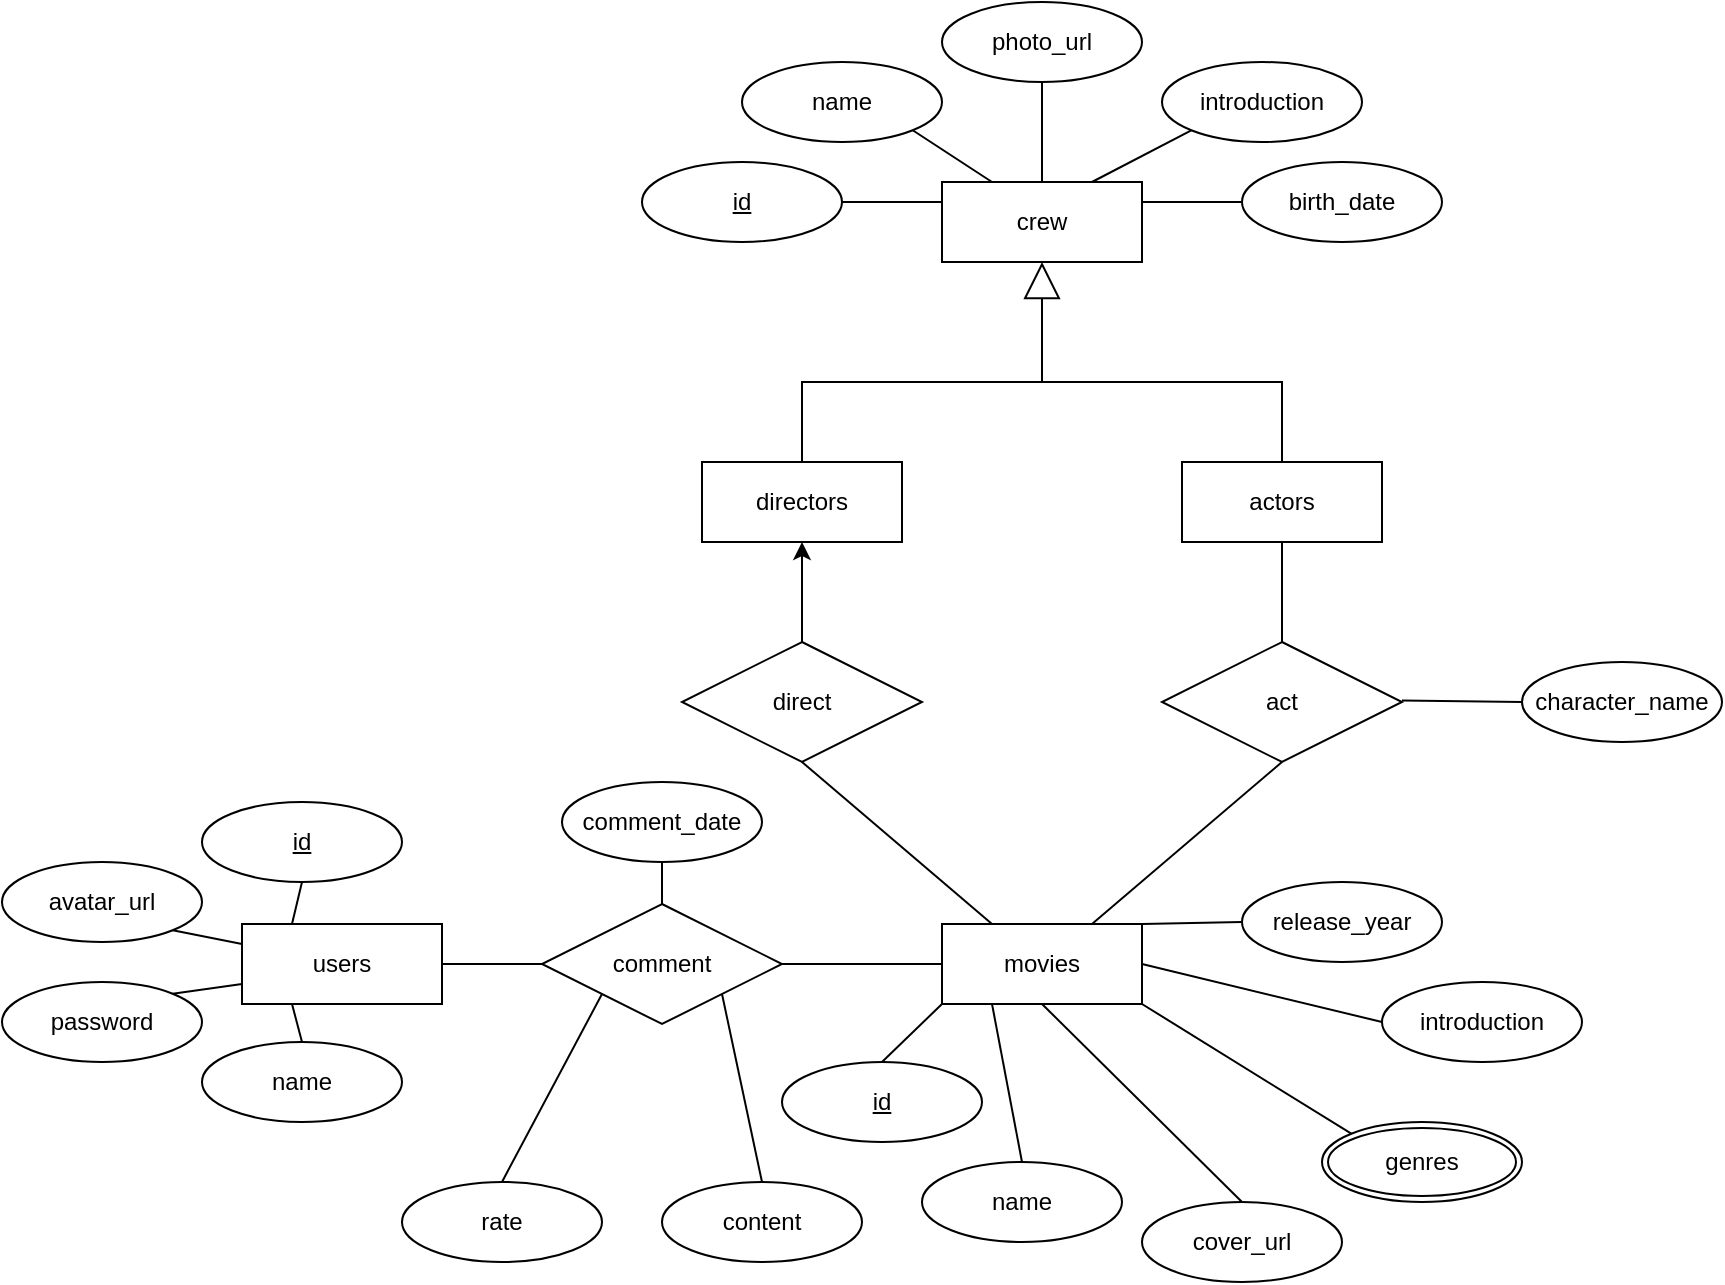 <mxfile version="13.3.9" type="device"><diagram id="QLI-mYU61tj5vZFeZUU_" name="Page-1"><mxGraphModel dx="1940" dy="2022" grid="1" gridSize="10" guides="1" tooltips="1" connect="1" arrows="1" fold="1" page="1" pageScale="1" pageWidth="827" pageHeight="1169" math="0" shadow="0"><root><mxCell id="0"/><mxCell id="1" parent="0"/><mxCell id="lXCSEs_66e95WEDMwqqf-11" value="" style="endArrow=block;endSize=16;endFill=0;html=1;entryX=0.5;entryY=1;entryDx=0;entryDy=0;" edge="1" parent="1" target="lXCSEs_66e95WEDMwqqf-38"><mxGeometry width="160" relative="1" as="geometry"><mxPoint x="320" y="10" as="sourcePoint"/><mxPoint x="320" y="-50" as="targetPoint"/></mxGeometry></mxCell><mxCell id="lXCSEs_66e95WEDMwqqf-13" value="" style="endArrow=none;html=1;rounded=0;exitX=0.5;exitY=0;exitDx=0;exitDy=0;entryX=0.5;entryY=0;entryDx=0;entryDy=0;" edge="1" parent="1" source="lXCSEs_66e95WEDMwqqf-36" target="lXCSEs_66e95WEDMwqqf-37"><mxGeometry relative="1" as="geometry"><mxPoint x="200" y="40" as="sourcePoint"/><mxPoint x="460" y="30" as="targetPoint"/><Array as="points"><mxPoint x="200" y="10"/><mxPoint x="440" y="10"/></Array></mxGeometry></mxCell><mxCell id="lXCSEs_66e95WEDMwqqf-14" value="direct" style="shape=rhombus;perimeter=rhombusPerimeter;whiteSpace=wrap;html=1;align=center;" vertex="1" parent="1"><mxGeometry x="140" y="140" width="120" height="60" as="geometry"/></mxCell><mxCell id="lXCSEs_66e95WEDMwqqf-15" value="act" style="shape=rhombus;perimeter=rhombusPerimeter;whiteSpace=wrap;html=1;align=center;" vertex="1" parent="1"><mxGeometry x="380" y="140" width="120" height="60" as="geometry"/></mxCell><mxCell id="lXCSEs_66e95WEDMwqqf-17" value="" style="endArrow=none;html=1;rounded=0;entryX=0;entryY=0.5;entryDx=0;entryDy=0;" edge="1" parent="1" target="lXCSEs_66e95WEDMwqqf-19"><mxGeometry relative="1" as="geometry"><mxPoint x="500" y="169.29" as="sourcePoint"/><mxPoint x="560" y="169" as="targetPoint"/></mxGeometry></mxCell><mxCell id="lXCSEs_66e95WEDMwqqf-19" value="character_name" style="ellipse;whiteSpace=wrap;html=1;align=center;" vertex="1" parent="1"><mxGeometry x="560" y="150" width="100" height="40" as="geometry"/></mxCell><mxCell id="lXCSEs_66e95WEDMwqqf-23" value="" style="endArrow=none;html=1;rounded=0;exitX=0.25;exitY=0;exitDx=0;exitDy=0;entryX=0.5;entryY=1;entryDx=0;entryDy=0;" edge="1" parent="1" source="lXCSEs_66e95WEDMwqqf-71" target="lXCSEs_66e95WEDMwqqf-14"><mxGeometry relative="1" as="geometry"><mxPoint x="280" y="230" as="sourcePoint"/><mxPoint x="310" y="200" as="targetPoint"/></mxGeometry></mxCell><mxCell id="lXCSEs_66e95WEDMwqqf-24" value="" style="endArrow=none;html=1;rounded=0;exitX=0.5;exitY=1;exitDx=0;exitDy=0;entryX=0.75;entryY=0;entryDx=0;entryDy=0;" edge="1" parent="1" source="lXCSEs_66e95WEDMwqqf-15" target="lXCSEs_66e95WEDMwqqf-71"><mxGeometry relative="1" as="geometry"><mxPoint x="150" y="200" as="sourcePoint"/><mxPoint x="360" y="230" as="targetPoint"/></mxGeometry></mxCell><mxCell id="lXCSEs_66e95WEDMwqqf-25" value="" style="endArrow=none;html=1;rounded=0;exitX=0.5;exitY=1;exitDx=0;exitDy=0;entryX=0.5;entryY=0;entryDx=0;entryDy=0;" edge="1" parent="1" source="lXCSEs_66e95WEDMwqqf-37" target="lXCSEs_66e95WEDMwqqf-15"><mxGeometry relative="1" as="geometry"><mxPoint x="440" y="96" as="sourcePoint"/><mxPoint x="310" y="200" as="targetPoint"/></mxGeometry></mxCell><mxCell id="lXCSEs_66e95WEDMwqqf-26" value="" style="endArrow=classic;html=1;entryX=0.5;entryY=1;entryDx=0;entryDy=0;exitX=0.5;exitY=0;exitDx=0;exitDy=0;" edge="1" parent="1" source="lXCSEs_66e95WEDMwqqf-14" target="lXCSEs_66e95WEDMwqqf-36"><mxGeometry width="50" height="50" relative="1" as="geometry"><mxPoint x="310" y="130" as="sourcePoint"/><mxPoint x="200" y="96" as="targetPoint"/></mxGeometry></mxCell><mxCell id="lXCSEs_66e95WEDMwqqf-27" value="comment" style="shape=rhombus;perimeter=rhombusPerimeter;whiteSpace=wrap;html=1;align=center;" vertex="1" parent="1"><mxGeometry x="70" y="271" width="120" height="60" as="geometry"/></mxCell><mxCell id="lXCSEs_66e95WEDMwqqf-32" value="" style="endArrow=none;html=1;exitX=0;exitY=0.5;exitDx=0;exitDy=0;entryX=1;entryY=0.5;entryDx=0;entryDy=0;" edge="1" parent="1" source="lXCSEs_66e95WEDMwqqf-27" target="lXCSEs_66e95WEDMwqqf-52"><mxGeometry width="50" height="50" relative="1" as="geometry"><mxPoint x="280" y="320" as="sourcePoint"/><mxPoint x="40" y="340" as="targetPoint"/></mxGeometry></mxCell><mxCell id="lXCSEs_66e95WEDMwqqf-34" value="comment_date" style="ellipse;whiteSpace=wrap;html=1;align=center;" vertex="1" parent="1"><mxGeometry x="80" y="210" width="100" height="40" as="geometry"/></mxCell><mxCell id="lXCSEs_66e95WEDMwqqf-35" value="" style="endArrow=none;html=1;exitX=0.5;exitY=0;exitDx=0;exitDy=0;entryX=0.5;entryY=1;entryDx=0;entryDy=0;" edge="1" parent="1" source="lXCSEs_66e95WEDMwqqf-27" target="lXCSEs_66e95WEDMwqqf-34"><mxGeometry width="50" height="50" relative="1" as="geometry"><mxPoint x="270" y="250" as="sourcePoint"/><mxPoint x="320" y="200" as="targetPoint"/></mxGeometry></mxCell><mxCell id="lXCSEs_66e95WEDMwqqf-36" value="directors" style="whiteSpace=wrap;html=1;align=center;" vertex="1" parent="1"><mxGeometry x="150" y="50" width="100" height="40" as="geometry"/></mxCell><mxCell id="lXCSEs_66e95WEDMwqqf-37" value="actors" style="whiteSpace=wrap;html=1;align=center;" vertex="1" parent="1"><mxGeometry x="390" y="50" width="100" height="40" as="geometry"/></mxCell><mxCell id="lXCSEs_66e95WEDMwqqf-38" value="crew" style="whiteSpace=wrap;html=1;align=center;" vertex="1" parent="1"><mxGeometry x="270" y="-90" width="100" height="40" as="geometry"/></mxCell><mxCell id="lXCSEs_66e95WEDMwqqf-41" value="id" style="ellipse;whiteSpace=wrap;html=1;align=center;fontStyle=4;" vertex="1" parent="1"><mxGeometry x="120" y="-100" width="100" height="40" as="geometry"/></mxCell><mxCell id="lXCSEs_66e95WEDMwqqf-42" value="name" style="ellipse;whiteSpace=wrap;html=1;align=center;" vertex="1" parent="1"><mxGeometry x="170" y="-150" width="100" height="40" as="geometry"/></mxCell><mxCell id="lXCSEs_66e95WEDMwqqf-43" value="photo_url" style="ellipse;whiteSpace=wrap;html=1;align=center;" vertex="1" parent="1"><mxGeometry x="270" y="-180" width="100" height="40" as="geometry"/></mxCell><mxCell id="lXCSEs_66e95WEDMwqqf-44" value="introduction" style="ellipse;whiteSpace=wrap;html=1;align=center;" vertex="1" parent="1"><mxGeometry x="380" y="-150" width="100" height="40" as="geometry"/></mxCell><mxCell id="lXCSEs_66e95WEDMwqqf-45" value="birth_date" style="ellipse;whiteSpace=wrap;html=1;align=center;" vertex="1" parent="1"><mxGeometry x="420" y="-100" width="100" height="40" as="geometry"/></mxCell><mxCell id="lXCSEs_66e95WEDMwqqf-46" value="" style="endArrow=none;html=1;rounded=0;entryX=1;entryY=0.5;entryDx=0;entryDy=0;exitX=0;exitY=0.25;exitDx=0;exitDy=0;" edge="1" parent="1" source="lXCSEs_66e95WEDMwqqf-38" target="lXCSEs_66e95WEDMwqqf-41"><mxGeometry relative="1" as="geometry"><mxPoint x="140" y="70" as="sourcePoint"/><mxPoint x="300" y="70" as="targetPoint"/></mxGeometry></mxCell><mxCell id="lXCSEs_66e95WEDMwqqf-48" value="" style="endArrow=none;html=1;rounded=0;entryX=1;entryY=1;entryDx=0;entryDy=0;exitX=0.25;exitY=0;exitDx=0;exitDy=0;" edge="1" parent="1" source="lXCSEs_66e95WEDMwqqf-38" target="lXCSEs_66e95WEDMwqqf-42"><mxGeometry relative="1" as="geometry"><mxPoint x="140" y="70" as="sourcePoint"/><mxPoint x="300" y="70" as="targetPoint"/></mxGeometry></mxCell><mxCell id="lXCSEs_66e95WEDMwqqf-49" value="" style="endArrow=none;html=1;rounded=0;exitX=0.5;exitY=1;exitDx=0;exitDy=0;entryX=0.5;entryY=0;entryDx=0;entryDy=0;" edge="1" parent="1" source="lXCSEs_66e95WEDMwqqf-43" target="lXCSEs_66e95WEDMwqqf-38"><mxGeometry relative="1" as="geometry"><mxPoint x="140" y="70" as="sourcePoint"/><mxPoint x="300" y="70" as="targetPoint"/></mxGeometry></mxCell><mxCell id="lXCSEs_66e95WEDMwqqf-50" value="" style="endArrow=none;html=1;rounded=0;entryX=0.75;entryY=0;entryDx=0;entryDy=0;exitX=0;exitY=1;exitDx=0;exitDy=0;" edge="1" parent="1" source="lXCSEs_66e95WEDMwqqf-44" target="lXCSEs_66e95WEDMwqqf-38"><mxGeometry relative="1" as="geometry"><mxPoint x="420" y="-200" as="sourcePoint"/><mxPoint x="300" y="70" as="targetPoint"/></mxGeometry></mxCell><mxCell id="lXCSEs_66e95WEDMwqqf-51" value="" style="endArrow=none;html=1;rounded=0;exitX=1;exitY=0.25;exitDx=0;exitDy=0;entryX=0;entryY=0.5;entryDx=0;entryDy=0;" edge="1" parent="1" source="lXCSEs_66e95WEDMwqqf-38" target="lXCSEs_66e95WEDMwqqf-45"><mxGeometry relative="1" as="geometry"><mxPoint x="140" y="70" as="sourcePoint"/><mxPoint x="300" y="70" as="targetPoint"/></mxGeometry></mxCell><mxCell id="lXCSEs_66e95WEDMwqqf-52" value="users" style="whiteSpace=wrap;html=1;align=center;" vertex="1" parent="1"><mxGeometry x="-80" y="281" width="100" height="40" as="geometry"/></mxCell><mxCell id="lXCSEs_66e95WEDMwqqf-53" value="genres" style="ellipse;shape=doubleEllipse;margin=3;whiteSpace=wrap;html=1;align=center;" vertex="1" parent="1"><mxGeometry x="460" y="380" width="100" height="40" as="geometry"/></mxCell><mxCell id="lXCSEs_66e95WEDMwqqf-54" value="name" style="ellipse;whiteSpace=wrap;html=1;align=center;" vertex="1" parent="1"><mxGeometry x="-100" y="340" width="100" height="40" as="geometry"/></mxCell><mxCell id="lXCSEs_66e95WEDMwqqf-55" value="password" style="ellipse;whiteSpace=wrap;html=1;align=center;" vertex="1" parent="1"><mxGeometry x="-200" y="310" width="100" height="40" as="geometry"/></mxCell><mxCell id="lXCSEs_66e95WEDMwqqf-56" value="avatar_url" style="ellipse;whiteSpace=wrap;html=1;align=center;" vertex="1" parent="1"><mxGeometry x="-200" y="250" width="100" height="40" as="geometry"/></mxCell><mxCell id="lXCSEs_66e95WEDMwqqf-57" value="id" style="ellipse;whiteSpace=wrap;html=1;align=center;fontStyle=4;" vertex="1" parent="1"><mxGeometry x="-100" y="220" width="100" height="40" as="geometry"/></mxCell><mxCell id="lXCSEs_66e95WEDMwqqf-58" value="" style="endArrow=none;html=1;rounded=0;exitX=1;exitY=1;exitDx=0;exitDy=0;entryX=0;entryY=0.25;entryDx=0;entryDy=0;" edge="1" parent="1" source="lXCSEs_66e95WEDMwqqf-56" target="lXCSEs_66e95WEDMwqqf-52"><mxGeometry relative="1" as="geometry"><mxPoint x="-100" y="310" as="sourcePoint"/><mxPoint x="60" y="310" as="targetPoint"/></mxGeometry></mxCell><mxCell id="lXCSEs_66e95WEDMwqqf-59" value="" style="endArrow=none;html=1;rounded=0;exitX=1;exitY=0;exitDx=0;exitDy=0;entryX=0;entryY=0.75;entryDx=0;entryDy=0;" edge="1" parent="1" source="lXCSEs_66e95WEDMwqqf-55" target="lXCSEs_66e95WEDMwqqf-52"><mxGeometry relative="1" as="geometry"><mxPoint x="-100" y="310" as="sourcePoint"/><mxPoint x="60" y="310" as="targetPoint"/></mxGeometry></mxCell><mxCell id="lXCSEs_66e95WEDMwqqf-60" value="" style="endArrow=none;html=1;rounded=0;exitX=0.5;exitY=1;exitDx=0;exitDy=0;entryX=0.25;entryY=0;entryDx=0;entryDy=0;" edge="1" parent="1" source="lXCSEs_66e95WEDMwqqf-57" target="lXCSEs_66e95WEDMwqqf-52"><mxGeometry relative="1" as="geometry"><mxPoint x="-100" y="310" as="sourcePoint"/><mxPoint x="60" y="310" as="targetPoint"/></mxGeometry></mxCell><mxCell id="lXCSEs_66e95WEDMwqqf-61" value="" style="endArrow=none;html=1;rounded=0;exitX=0.5;exitY=0;exitDx=0;exitDy=0;entryX=0.25;entryY=1;entryDx=0;entryDy=0;" edge="1" parent="1" source="lXCSEs_66e95WEDMwqqf-54" target="lXCSEs_66e95WEDMwqqf-52"><mxGeometry relative="1" as="geometry"><mxPoint x="-100" y="310" as="sourcePoint"/><mxPoint x="30" y="350" as="targetPoint"/></mxGeometry></mxCell><mxCell id="lXCSEs_66e95WEDMwqqf-64" value="rate" style="ellipse;whiteSpace=wrap;html=1;align=center;" vertex="1" parent="1"><mxGeometry y="410" width="100" height="40" as="geometry"/></mxCell><mxCell id="lXCSEs_66e95WEDMwqqf-65" value="content" style="ellipse;whiteSpace=wrap;html=1;align=center;" vertex="1" parent="1"><mxGeometry x="130" y="410" width="100" height="40" as="geometry"/></mxCell><mxCell id="lXCSEs_66e95WEDMwqqf-67" value="" style="endArrow=none;html=1;rounded=0;exitX=0.5;exitY=0;exitDx=0;exitDy=0;entryX=0;entryY=1;entryDx=0;entryDy=0;" edge="1" parent="1" source="lXCSEs_66e95WEDMwqqf-64" target="lXCSEs_66e95WEDMwqqf-27"><mxGeometry relative="1" as="geometry"><mxPoint x="40" y="420" as="sourcePoint"/><mxPoint x="105" y="420" as="targetPoint"/></mxGeometry></mxCell><mxCell id="lXCSEs_66e95WEDMwqqf-69" value="" style="endArrow=none;html=1;rounded=0;exitX=0.5;exitY=0;exitDx=0;exitDy=0;entryX=1;entryY=1;entryDx=0;entryDy=0;" edge="1" parent="1" source="lXCSEs_66e95WEDMwqqf-65" target="lXCSEs_66e95WEDMwqqf-27"><mxGeometry relative="1" as="geometry"><mxPoint x="40" y="420" as="sourcePoint"/><mxPoint x="155" y="420" as="targetPoint"/></mxGeometry></mxCell><mxCell id="lXCSEs_66e95WEDMwqqf-71" value="movies" style="whiteSpace=wrap;html=1;align=center;" vertex="1" parent="1"><mxGeometry x="270" y="281" width="100" height="40" as="geometry"/></mxCell><mxCell id="lXCSEs_66e95WEDMwqqf-72" value="" style="endArrow=none;html=1;rounded=0;exitX=1;exitY=0.5;exitDx=0;exitDy=0;entryX=0;entryY=0.5;entryDx=0;entryDy=0;" edge="1" parent="1" source="lXCSEs_66e95WEDMwqqf-27" target="lXCSEs_66e95WEDMwqqf-71"><mxGeometry relative="1" as="geometry"><mxPoint x="220" y="370" as="sourcePoint"/><mxPoint x="260" y="380" as="targetPoint"/></mxGeometry></mxCell><mxCell id="lXCSEs_66e95WEDMwqqf-73" value="id" style="ellipse;whiteSpace=wrap;html=1;align=center;fontStyle=4;" vertex="1" parent="1"><mxGeometry x="190" y="350" width="100" height="40" as="geometry"/></mxCell><mxCell id="lXCSEs_66e95WEDMwqqf-74" value="name" style="ellipse;whiteSpace=wrap;html=1;align=center;" vertex="1" parent="1"><mxGeometry x="260" y="400" width="100" height="40" as="geometry"/></mxCell><mxCell id="lXCSEs_66e95WEDMwqqf-75" value="cover_url" style="ellipse;whiteSpace=wrap;html=1;align=center;" vertex="1" parent="1"><mxGeometry x="370" y="420" width="100" height="40" as="geometry"/></mxCell><mxCell id="lXCSEs_66e95WEDMwqqf-76" value="release_year" style="ellipse;whiteSpace=wrap;html=1;align=center;" vertex="1" parent="1"><mxGeometry x="420" y="260" width="100" height="40" as="geometry"/></mxCell><mxCell id="lXCSEs_66e95WEDMwqqf-77" value="introduction" style="ellipse;whiteSpace=wrap;html=1;align=center;" vertex="1" parent="1"><mxGeometry x="490" y="310" width="100" height="40" as="geometry"/></mxCell><mxCell id="lXCSEs_66e95WEDMwqqf-79" value="" style="endArrow=none;html=1;rounded=0;exitX=0;exitY=1;exitDx=0;exitDy=0;entryX=0.5;entryY=0;entryDx=0;entryDy=0;" edge="1" parent="1" source="lXCSEs_66e95WEDMwqqf-71" target="lXCSEs_66e95WEDMwqqf-73"><mxGeometry relative="1" as="geometry"><mxPoint x="260" y="440" as="sourcePoint"/><mxPoint x="420" y="440" as="targetPoint"/></mxGeometry></mxCell><mxCell id="lXCSEs_66e95WEDMwqqf-80" value="" style="endArrow=none;html=1;rounded=0;exitX=0.25;exitY=1;exitDx=0;exitDy=0;entryX=0.5;entryY=0;entryDx=0;entryDy=0;" edge="1" parent="1" source="lXCSEs_66e95WEDMwqqf-71" target="lXCSEs_66e95WEDMwqqf-74"><mxGeometry relative="1" as="geometry"><mxPoint x="260" y="440" as="sourcePoint"/><mxPoint x="420" y="440" as="targetPoint"/></mxGeometry></mxCell><mxCell id="lXCSEs_66e95WEDMwqqf-81" value="" style="endArrow=none;html=1;rounded=0;exitX=0.5;exitY=1;exitDx=0;exitDy=0;entryX=0.5;entryY=0;entryDx=0;entryDy=0;" edge="1" parent="1" source="lXCSEs_66e95WEDMwqqf-71" target="lXCSEs_66e95WEDMwqqf-75"><mxGeometry relative="1" as="geometry"><mxPoint x="260" y="440" as="sourcePoint"/><mxPoint x="420" y="440" as="targetPoint"/></mxGeometry></mxCell><mxCell id="lXCSEs_66e95WEDMwqqf-83" value="" style="endArrow=none;html=1;rounded=0;exitX=1;exitY=1;exitDx=0;exitDy=0;entryX=0;entryY=0;entryDx=0;entryDy=0;" edge="1" parent="1" source="lXCSEs_66e95WEDMwqqf-71" target="lXCSEs_66e95WEDMwqqf-53"><mxGeometry relative="1" as="geometry"><mxPoint x="260" y="440" as="sourcePoint"/><mxPoint x="420" y="440" as="targetPoint"/></mxGeometry></mxCell><mxCell id="lXCSEs_66e95WEDMwqqf-85" value="" style="endArrow=none;html=1;rounded=0;exitX=1;exitY=0.5;exitDx=0;exitDy=0;entryX=0;entryY=0.5;entryDx=0;entryDy=0;" edge="1" parent="1" source="lXCSEs_66e95WEDMwqqf-71" target="lXCSEs_66e95WEDMwqqf-77"><mxGeometry relative="1" as="geometry"><mxPoint x="260" y="440" as="sourcePoint"/><mxPoint x="420" y="440" as="targetPoint"/></mxGeometry></mxCell><mxCell id="lXCSEs_66e95WEDMwqqf-86" value="" style="endArrow=none;html=1;rounded=0;exitX=1;exitY=0;exitDx=0;exitDy=0;entryX=0;entryY=0.5;entryDx=0;entryDy=0;" edge="1" parent="1" source="lXCSEs_66e95WEDMwqqf-71" target="lXCSEs_66e95WEDMwqqf-76"><mxGeometry relative="1" as="geometry"><mxPoint x="260" y="440" as="sourcePoint"/><mxPoint x="420" y="440" as="targetPoint"/></mxGeometry></mxCell></root></mxGraphModel></diagram></mxfile>